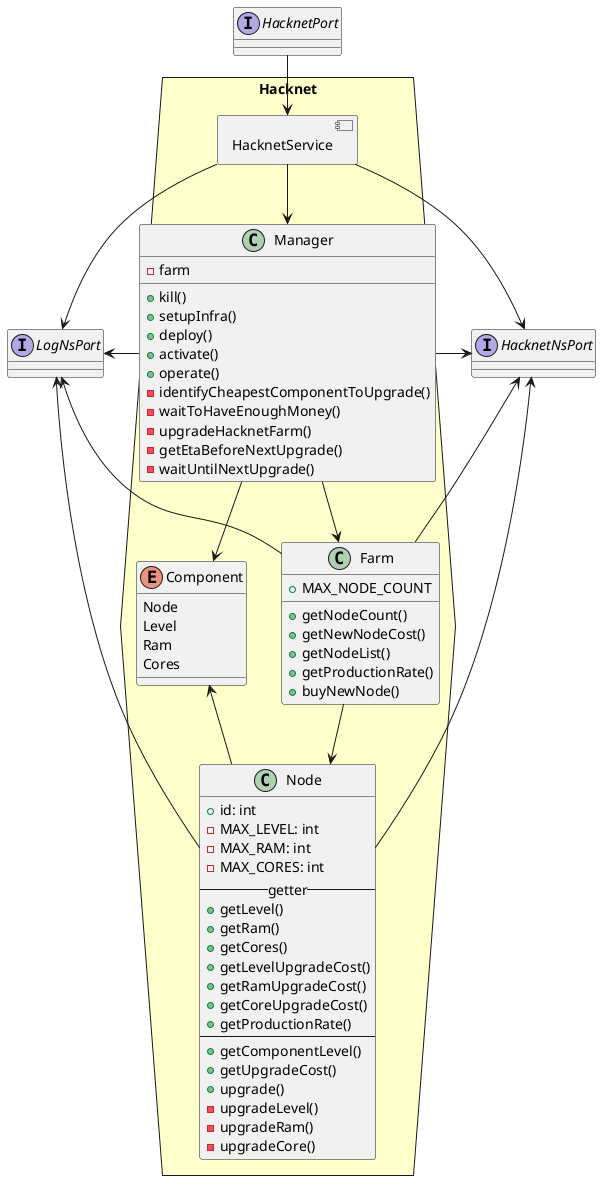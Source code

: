 @startuml

interface HacknetPort
interface HacknetNsPort
interface LogNsPort

hexagon Hacknet #Business {

    component HacknetService {
    }

    class Manager {
        -farm
        +kill()
        +setupInfra()
        +deploy()
        +activate()
        +operate()
        -identifyCheapestComponentToUpgrade()
        -waitToHaveEnoughMoney()
        -upgradeHacknetFarm()
        -getEtaBeforeNextUpgrade()
        -waitUntilNextUpgrade()
    }

    class Farm {
        +MAX_NODE_COUNT
        +getNodeCount()
        +getNewNodeCost()
        +getNodeList()
        +getProductionRate()
        +buyNewNode()
    }

    class Node {
        +id: int
        -MAX_LEVEL: int
        -MAX_RAM: int
        -MAX_CORES: int
        --getter--
        +getLevel()
        +getRam()
        +getCores()
        +getLevelUpgradeCost()
        +getRamUpgradeCost()
        +getCoreUpgradeCost()
        +getProductionRate()
        --
        +getComponentLevel()
        +getUpgradeCost()
        +upgrade()
        -upgradeLevel()
        -upgradeRam()
        -upgradeCore()
    }

    enum Component {
        Node
        Level
        Ram
        Cores
    }
}

' Driven by
    HacknetPort --> HacknetService

' Hexagon
    HacknetService --> Manager
    Manager -d-> Farm
    Manager --> Component
    Farm --> Node
    Node -u-> Component

' Driver
    HacknetService --> HacknetNsPort
    HacknetService --> LogNsPort
    Manager -r-> HacknetNsPort
    Manager -l-> LogNsPort
    Farm -u-> HacknetNsPort
    Farm -u-> LogNsPort
    Node -u-> HacknetNsPort
    Node -u-> LogNsPort

@enduml